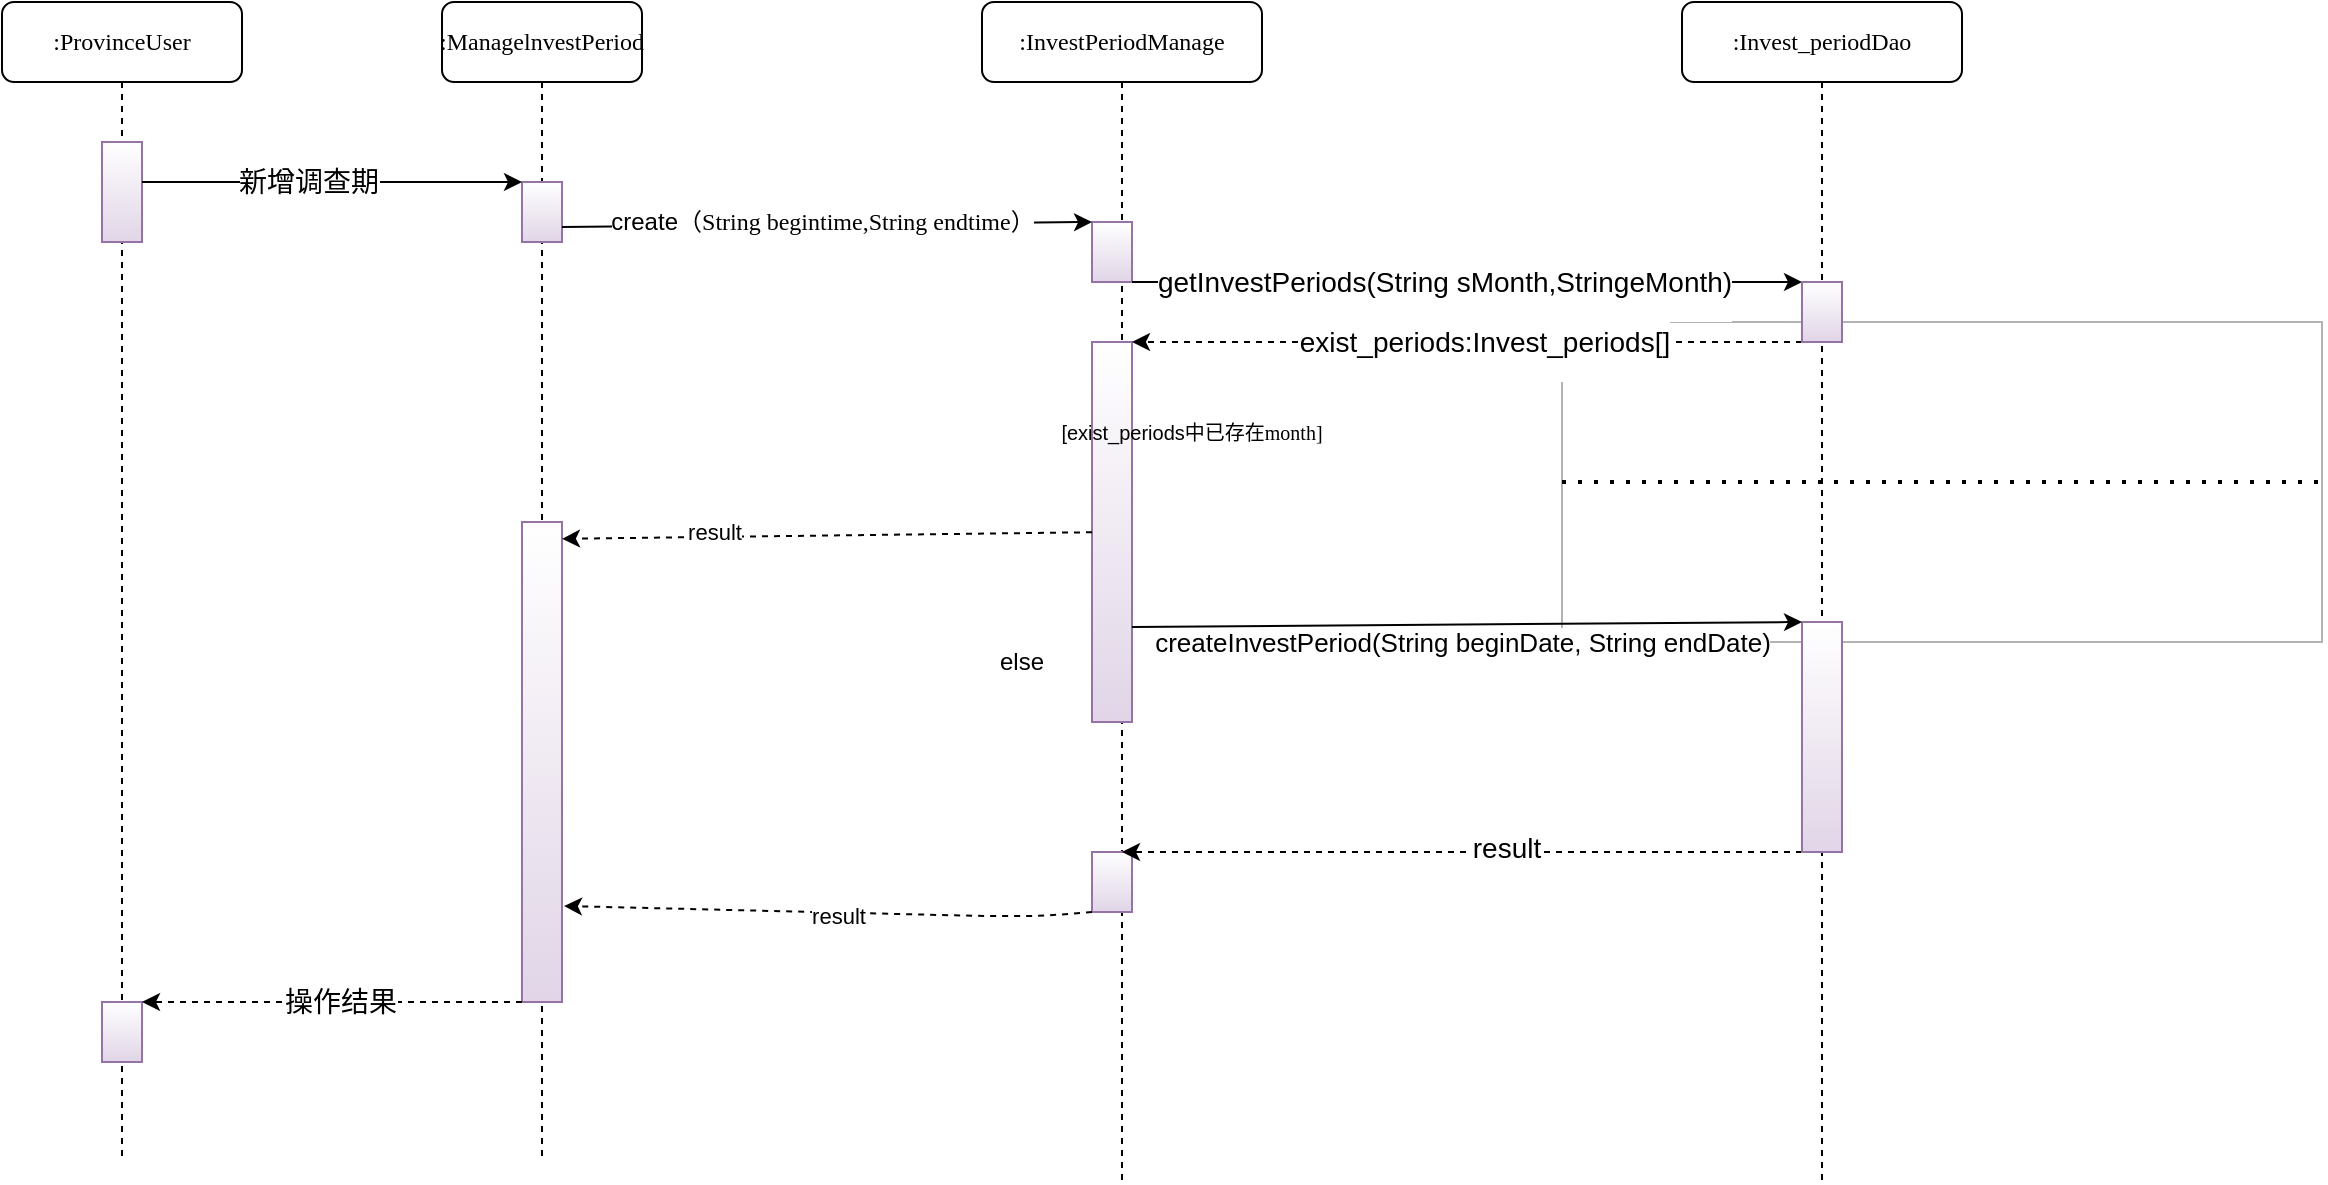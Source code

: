 <mxfile version="13.7.9" type="device"><diagram name="Page-1" id="13e1069c-82ec-6db2-03f1-153e76fe0fe0"><mxGraphModel dx="1186" dy="697" grid="1" gridSize="10" guides="1" tooltips="1" connect="1" arrows="1" fold="1" page="1" pageScale="1" pageWidth="1100" pageHeight="850" background="#ffffff" math="0" shadow="0"><root><mxCell id="0"/><mxCell id="1" parent="0"/><mxCell id="V67qxBAyx3Cc1jND8Q5S-12" value="" style="rounded=0;whiteSpace=wrap;html=1;strokeColor=#B3B3B3;" parent="1" vertex="1"><mxGeometry x="880" y="240" width="380" height="160" as="geometry"/></mxCell><mxCell id="7baba1c4bc27f4b0-2" value=":ManagelnvestPeriod" style="shape=umlLifeline;perimeter=lifelinePerimeter;whiteSpace=wrap;html=1;container=1;collapsible=0;recursiveResize=0;outlineConnect=0;rounded=1;shadow=0;comic=0;labelBackgroundColor=none;strokeWidth=1;fontFamily=Verdana;fontSize=12;align=center;" parent="1" vertex="1"><mxGeometry x="320" y="80" width="100" height="580" as="geometry"/></mxCell><mxCell id="V67qxBAyx3Cc1jND8Q5S-2" value="" style="rounded=0;whiteSpace=wrap;html=1;fillColor=#e1d5e7;strokeColor=#9673a6;gradientColor=#ffffff;gradientDirection=north;" parent="7baba1c4bc27f4b0-2" vertex="1"><mxGeometry x="40" y="90" width="20" height="30" as="geometry"/></mxCell><mxCell id="V67qxBAyx3Cc1jND8Q5S-8" value="" style="rounded=0;whiteSpace=wrap;html=1;fillColor=#e1d5e7;strokeColor=#9673a6;gradientColor=#ffffff;gradientDirection=north;" parent="7baba1c4bc27f4b0-2" vertex="1"><mxGeometry x="40" y="260" width="20" height="240" as="geometry"/></mxCell><mxCell id="7baba1c4bc27f4b0-3" value=":InvestPeriodManage" style="shape=umlLifeline;perimeter=lifelinePerimeter;whiteSpace=wrap;html=1;container=1;collapsible=0;recursiveResize=0;outlineConnect=0;rounded=1;shadow=0;comic=0;labelBackgroundColor=none;strokeWidth=1;fontFamily=Verdana;fontSize=12;align=center;" parent="1" vertex="1"><mxGeometry x="590" y="80" width="140" height="590" as="geometry"/></mxCell><mxCell id="V67qxBAyx3Cc1jND8Q5S-4" value="" style="rounded=0;whiteSpace=wrap;html=1;fillColor=#e1d5e7;strokeColor=#9673a6;gradientColor=#ffffff;gradientDirection=north;" parent="7baba1c4bc27f4b0-3" vertex="1"><mxGeometry x="55" y="110" width="20" height="30" as="geometry"/></mxCell><mxCell id="V67qxBAyx3Cc1jND8Q5S-7" value="" style="rounded=0;whiteSpace=wrap;html=1;fillColor=#e1d5e7;strokeColor=#9673a6;gradientColor=#ffffff;gradientDirection=north;" parent="7baba1c4bc27f4b0-3" vertex="1"><mxGeometry x="55" y="425" width="20" height="30" as="geometry"/></mxCell><mxCell id="V67qxBAyx3Cc1jND8Q5S-5" value="" style="rounded=0;whiteSpace=wrap;html=1;fillColor=#e1d5e7;strokeColor=#9673a6;gradientColor=#ffffff;gradientDirection=north;" parent="7baba1c4bc27f4b0-3" vertex="1"><mxGeometry x="55" y="170" width="20" height="190" as="geometry"/></mxCell><mxCell id="7baba1c4bc27f4b0-8" value=":ProvinceUser" style="shape=umlLifeline;perimeter=lifelinePerimeter;whiteSpace=wrap;html=1;container=1;collapsible=0;recursiveResize=0;outlineConnect=0;rounded=1;shadow=0;comic=0;labelBackgroundColor=none;strokeWidth=1;fontFamily=Verdana;fontSize=12;align=center;" parent="1" vertex="1"><mxGeometry x="100" y="80" width="120" height="580" as="geometry"/></mxCell><mxCell id="V67qxBAyx3Cc1jND8Q5S-9" value="" style="rounded=0;whiteSpace=wrap;html=1;fillColor=#e1d5e7;strokeColor=#9673a6;gradientColor=#ffffff;gradientDirection=north;" parent="7baba1c4bc27f4b0-8" vertex="1"><mxGeometry x="50" y="500" width="20" height="30" as="geometry"/></mxCell><mxCell id="V67qxBAyx3Cc1jND8Q5S-1" value="" style="rounded=0;whiteSpace=wrap;html=1;strokeColor=#9673a6;fillColor=#E1D5E7;gradientColor=#ffffff;gradientDirection=north;" parent="7baba1c4bc27f4b0-8" vertex="1"><mxGeometry x="50" y="70" width="20" height="50" as="geometry"/></mxCell><mxCell id="V67qxBAyx3Cc1jND8Q5S-22" value="" style="endArrow=classic;html=1;entryX=0;entryY=0;entryDx=0;entryDy=0;" parent="1" target="V67qxBAyx3Cc1jND8Q5S-2" edge="1"><mxGeometry width="50" height="50" relative="1" as="geometry"><mxPoint x="170" y="170" as="sourcePoint"/><mxPoint x="510" y="390" as="targetPoint"/></mxGeometry></mxCell><mxCell id="V67qxBAyx3Cc1jND8Q5S-34" value="&lt;p class=&quot;MsoNormal&quot;&gt;&lt;span style=&quot;font-size: 10.5pt&quot;&gt;&lt;font face=&quot;宋体&quot;&gt;新增调查期&lt;/font&gt;&lt;/span&gt;&lt;span style=&quot;font-family: &amp;#34;calibri&amp;#34; ; font-size: 10.5pt&quot;&gt;&lt;/span&gt;&lt;/p&gt;" style="edgeLabel;html=1;align=center;verticalAlign=middle;resizable=0;points=[];" parent="V67qxBAyx3Cc1jND8Q5S-22" vertex="1" connectable="0"><mxGeometry x="-0.131" y="1" relative="1" as="geometry"><mxPoint y="1" as="offset"/></mxGeometry></mxCell><mxCell id="V67qxBAyx3Cc1jND8Q5S-23" value="" style="endArrow=classic;html=1;exitX=1;exitY=0.75;exitDx=0;exitDy=0;entryX=0;entryY=0;entryDx=0;entryDy=0;" parent="1" source="V67qxBAyx3Cc1jND8Q5S-2" target="V67qxBAyx3Cc1jND8Q5S-4" edge="1"><mxGeometry width="50" height="50" relative="1" as="geometry"><mxPoint x="460" y="440" as="sourcePoint"/><mxPoint x="510" y="390" as="targetPoint"/></mxGeometry></mxCell><mxCell id="V67qxBAyx3Cc1jND8Q5S-40" value="&lt;p class=&quot;MsoNormal&quot; style=&quot;font-size: 12px&quot;&gt;create&lt;font face=&quot;宋体&quot; style=&quot;font-size: 12px&quot;&gt;（&lt;/font&gt;&lt;font style=&quot;font-size: 12px&quot; face=&quot;Calibri&quot;&gt;String begintime,String endtime&lt;/font&gt;&lt;font face=&quot;宋体&quot; style=&quot;font-size: 12px&quot;&gt;）&lt;/font&gt;&lt;span style=&quot;font-family: &amp;#34;calibri&amp;#34; ; font-size: 10.5pt&quot;&gt;&lt;/span&gt;&lt;/p&gt;" style="edgeLabel;html=1;align=center;verticalAlign=middle;resizable=0;points=[];" parent="V67qxBAyx3Cc1jND8Q5S-23" vertex="1" connectable="0"><mxGeometry x="-0.428" y="-2" relative="1" as="geometry"><mxPoint x="53.98" y="-3.78" as="offset"/></mxGeometry></mxCell><mxCell id="V67qxBAyx3Cc1jND8Q5S-24" value="" style="endArrow=classic;html=1;exitX=1;exitY=1;exitDx=0;exitDy=0;entryX=0;entryY=0;entryDx=0;entryDy=0;" parent="1" source="V67qxBAyx3Cc1jND8Q5S-4" target="YwtRNqx2ddeWJcYVIAb_-2" edge="1"><mxGeometry width="50" height="50" relative="1" as="geometry"><mxPoint x="460" y="440" as="sourcePoint"/><mxPoint x="1015" y="220" as="targetPoint"/></mxGeometry></mxCell><mxCell id="V67qxBAyx3Cc1jND8Q5S-42" value="&lt;p class=&quot;MsoNormal&quot;&gt;&lt;span style=&quot;font-size: 10.5pt&quot;&gt;getInvestPeriods(String sMonth,StringeMonth)&lt;/span&gt;&lt;span style=&quot;font-family: &amp;#34;calibri&amp;#34; ; font-size: 10.5pt&quot;&gt;&lt;/span&gt;&lt;/p&gt;" style="edgeLabel;html=1;align=center;verticalAlign=middle;resizable=0;points=[];" parent="V67qxBAyx3Cc1jND8Q5S-24" vertex="1" connectable="0"><mxGeometry x="0.106" relative="1" as="geometry"><mxPoint x="-30" as="offset"/></mxGeometry></mxCell><mxCell id="V67qxBAyx3Cc1jND8Q5S-27" value="" style="endArrow=classic;html=1;dashed=1;entryX=1;entryY=0;entryDx=0;entryDy=0;exitX=0;exitY=1;exitDx=0;exitDy=0;" parent="1" source="YwtRNqx2ddeWJcYVIAb_-2" target="V67qxBAyx3Cc1jND8Q5S-5" edge="1"><mxGeometry width="50" height="50" relative="1" as="geometry"><mxPoint x="1010" y="250" as="sourcePoint"/><mxPoint x="510" y="390" as="targetPoint"/></mxGeometry></mxCell><mxCell id="V67qxBAyx3Cc1jND8Q5S-43" value="&lt;p class=&quot;MsoNormal&quot;&gt;&lt;span style=&quot;font-size: 10.5pt&quot;&gt;exist_periods:Invest_periods[]&lt;/span&gt;&lt;span style=&quot;font-family: &amp;#34;calibri&amp;#34; ; font-size: 10.5pt&quot;&gt;&lt;/span&gt;&lt;/p&gt;" style="edgeLabel;html=1;align=center;verticalAlign=middle;resizable=0;points=[];" parent="V67qxBAyx3Cc1jND8Q5S-27" vertex="1" connectable="0"><mxGeometry x="-0.088" y="4" relative="1" as="geometry"><mxPoint x="-6" y="-4" as="offset"/></mxGeometry></mxCell><mxCell id="V67qxBAyx3Cc1jND8Q5S-28" value="" style="endArrow=classic;html=1;dashed=1;entryX=1;entryY=0.035;entryDx=0;entryDy=0;entryPerimeter=0;" parent="1" source="V67qxBAyx3Cc1jND8Q5S-5" target="V67qxBAyx3Cc1jND8Q5S-8" edge="1"><mxGeometry width="50" height="50" relative="1" as="geometry"><mxPoint x="460" y="440" as="sourcePoint"/><mxPoint x="510" y="390" as="targetPoint"/></mxGeometry></mxCell><mxCell id="V67qxBAyx3Cc1jND8Q5S-45" value="result" style="edgeLabel;html=1;align=center;verticalAlign=middle;resizable=0;points=[];" parent="V67qxBAyx3Cc1jND8Q5S-28" vertex="1" connectable="0"><mxGeometry x="0.662" y="1" relative="1" as="geometry"><mxPoint x="30.97" y="-4.14" as="offset"/></mxGeometry></mxCell><mxCell id="V67qxBAyx3Cc1jND8Q5S-29" value="" style="endArrow=classic;html=1;dashed=1;exitX=0;exitY=1;exitDx=0;exitDy=0;entryX=0.75;entryY=0;entryDx=0;entryDy=0;" parent="1" source="YwtRNqx2ddeWJcYVIAb_-3" target="V67qxBAyx3Cc1jND8Q5S-7" edge="1"><mxGeometry width="50" height="50" relative="1" as="geometry"><mxPoint x="1010" y="510" as="sourcePoint"/><mxPoint x="510" y="390" as="targetPoint"/></mxGeometry></mxCell><mxCell id="V67qxBAyx3Cc1jND8Q5S-38" value="&lt;p class=&quot;MsoNormal&quot;&gt;&lt;span style=&quot;font-size: 10.5pt&quot;&gt;result&lt;/span&gt;&lt;span style=&quot;font-family: &amp;#34;calibri&amp;#34; ; font-size: 10.5pt&quot;&gt;&lt;/span&gt;&lt;/p&gt;" style="edgeLabel;html=1;align=center;verticalAlign=middle;resizable=0;points=[];" parent="V67qxBAyx3Cc1jND8Q5S-29" vertex="1" connectable="0"><mxGeometry x="-0.129" y="-2" relative="1" as="geometry"><mxPoint as="offset"/></mxGeometry></mxCell><mxCell id="V67qxBAyx3Cc1jND8Q5S-30" value="" style="endArrow=classic;html=1;dashed=1;exitX=0;exitY=1;exitDx=0;exitDy=0;entryX=1.05;entryY=0.8;entryDx=0;entryDy=0;entryPerimeter=0;" parent="1" source="V67qxBAyx3Cc1jND8Q5S-7" target="V67qxBAyx3Cc1jND8Q5S-8" edge="1"><mxGeometry width="50" height="50" relative="1" as="geometry"><mxPoint x="460" y="440" as="sourcePoint"/><mxPoint x="510" y="390" as="targetPoint"/><Array as="points"><mxPoint x="620" y="537"/><mxPoint x="590" y="537"/></Array></mxGeometry></mxCell><mxCell id="V67qxBAyx3Cc1jND8Q5S-41" value="result" style="edgeLabel;html=1;align=center;verticalAlign=middle;resizable=0;points=[];" parent="V67qxBAyx3Cc1jND8Q5S-30" vertex="1" connectable="0"><mxGeometry x="0.038" y="28" relative="1" as="geometry"><mxPoint x="9.97" y="-26" as="offset"/></mxGeometry></mxCell><mxCell id="V67qxBAyx3Cc1jND8Q5S-31" value="" style="endArrow=classic;html=1;dashed=1;exitX=0;exitY=1;exitDx=0;exitDy=0;entryX=1;entryY=0;entryDx=0;entryDy=0;" parent="1" source="V67qxBAyx3Cc1jND8Q5S-8" target="V67qxBAyx3Cc1jND8Q5S-9" edge="1"><mxGeometry width="50" height="50" relative="1" as="geometry"><mxPoint x="460" y="440" as="sourcePoint"/><mxPoint x="510" y="390" as="targetPoint"/></mxGeometry></mxCell><mxCell id="V67qxBAyx3Cc1jND8Q5S-35" value="&lt;p class=&quot;MsoNormal&quot;&gt;&lt;span style=&quot;font-size: 10.5pt&quot;&gt;&lt;font face=&quot;宋体&quot;&gt;操作结果&lt;/font&gt;&lt;/span&gt;&lt;span style=&quot;font-family: &amp;#34;calibri&amp;#34; ; font-size: 10.5pt&quot;&gt;&lt;/span&gt;&lt;/p&gt;" style="edgeLabel;html=1;align=center;verticalAlign=middle;resizable=0;points=[];" parent="V67qxBAyx3Cc1jND8Q5S-31" vertex="1" connectable="0"><mxGeometry x="0.108" y="-2" relative="1" as="geometry"><mxPoint x="14" y="2" as="offset"/></mxGeometry></mxCell><mxCell id="V67qxBAyx3Cc1jND8Q5S-39" value="" style="endArrow=none;dashed=1;html=1;dashPattern=1 3;strokeWidth=2;entryX=1;entryY=0.5;entryDx=0;entryDy=0;exitX=0;exitY=0.5;exitDx=0;exitDy=0;" parent="1" source="V67qxBAyx3Cc1jND8Q5S-12" target="V67qxBAyx3Cc1jND8Q5S-12" edge="1"><mxGeometry width="50" height="50" relative="1" as="geometry"><mxPoint x="460" y="390" as="sourcePoint"/><mxPoint x="510" y="340" as="targetPoint"/></mxGeometry></mxCell><mxCell id="V67qxBAyx3Cc1jND8Q5S-46" value="&lt;p class=&quot;MsoNormal&quot; style=&quot;font-size: 10px&quot;&gt;&lt;span style=&quot;font-size: 10px&quot;&gt;[exist_periods&lt;font face=&quot;宋体&quot; style=&quot;font-size: 10px&quot;&gt;中已存在&lt;/font&gt;&lt;font face=&quot;Calibri&quot; style=&quot;font-size: 10px&quot;&gt;month]&lt;/font&gt;&lt;/span&gt;&lt;span style=&quot;font-family: &amp;#34;calibri&amp;#34; ; font-size: 10.5pt&quot;&gt;&lt;/span&gt;&lt;/p&gt;" style="text;html=1;strokeColor=none;fillColor=none;align=center;verticalAlign=middle;whiteSpace=wrap;rounded=0;" parent="1" vertex="1"><mxGeometry x="520" y="280" width="350" height="30" as="geometry"/></mxCell><mxCell id="V67qxBAyx3Cc1jND8Q5S-47" value="else" style="text;html=1;strokeColor=none;fillColor=none;align=center;verticalAlign=middle;whiteSpace=wrap;rounded=0;" parent="1" vertex="1"><mxGeometry x="590" y="400" width="40" height="20" as="geometry"/></mxCell><mxCell id="YwtRNqx2ddeWJcYVIAb_-1" value=":Invest_periodDao" style="shape=umlLifeline;perimeter=lifelinePerimeter;whiteSpace=wrap;html=1;container=1;collapsible=0;recursiveResize=0;outlineConnect=0;rounded=1;shadow=0;comic=0;labelBackgroundColor=none;strokeWidth=1;fontFamily=Verdana;fontSize=12;align=center;" parent="1" vertex="1"><mxGeometry x="940" y="80" width="140" height="590" as="geometry"/></mxCell><mxCell id="YwtRNqx2ddeWJcYVIAb_-2" value="" style="rounded=0;whiteSpace=wrap;html=1;fillColor=#e1d5e7;strokeColor=#9673a6;gradientColor=#ffffff;gradientDirection=north;" parent="YwtRNqx2ddeWJcYVIAb_-1" vertex="1"><mxGeometry x="60" y="140" width="20" height="30" as="geometry"/></mxCell><mxCell id="YwtRNqx2ddeWJcYVIAb_-3" value="" style="rounded=0;whiteSpace=wrap;html=1;fillColor=#e1d5e7;strokeColor=#9673a6;gradientColor=#ffffff;gradientDirection=north;" parent="YwtRNqx2ddeWJcYVIAb_-1" vertex="1"><mxGeometry x="60" y="310" width="20" height="115" as="geometry"/></mxCell><mxCell id="YwtRNqx2ddeWJcYVIAb_-6" value="" style="endArrow=classic;html=1;entryX=0;entryY=0;entryDx=0;entryDy=0;exitX=1;exitY=0.75;exitDx=0;exitDy=0;" parent="1" source="V67qxBAyx3Cc1jND8Q5S-5" target="YwtRNqx2ddeWJcYVIAb_-3" edge="1"><mxGeometry width="50" height="50" relative="1" as="geometry"><mxPoint x="960" y="240" as="sourcePoint"/><mxPoint x="1010" y="190" as="targetPoint"/></mxGeometry></mxCell><mxCell id="YwtRNqx2ddeWJcYVIAb_-7" value="createInvestPeriod(String beginDate, String endDate)" style="edgeLabel;html=1;align=center;verticalAlign=middle;resizable=0;points=[];fontSize=13;" parent="YwtRNqx2ddeWJcYVIAb_-6" vertex="1" connectable="0"><mxGeometry x="-0.153" y="-2" relative="1" as="geometry"><mxPoint x="22.99" y="6.56" as="offset"/></mxGeometry></mxCell></root></mxGraphModel></diagram></mxfile>